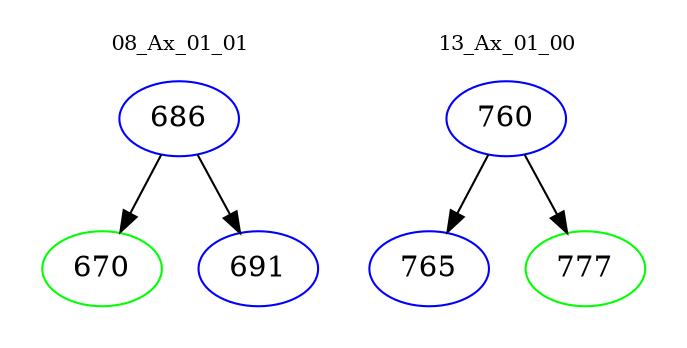 digraph{
subgraph cluster_0 {
color = white
label = "08_Ax_01_01";
fontsize=10;
T0_686 [label="686", color="blue"]
T0_686 -> T0_670 [color="black"]
T0_670 [label="670", color="green"]
T0_686 -> T0_691 [color="black"]
T0_691 [label="691", color="blue"]
}
subgraph cluster_1 {
color = white
label = "13_Ax_01_00";
fontsize=10;
T1_760 [label="760", color="blue"]
T1_760 -> T1_765 [color="black"]
T1_765 [label="765", color="blue"]
T1_760 -> T1_777 [color="black"]
T1_777 [label="777", color="green"]
}
}
